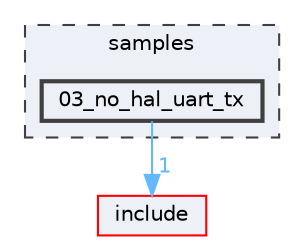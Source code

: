digraph "samples/03_no_hal_uart_tx"
{
 // LATEX_PDF_SIZE
  bgcolor="transparent";
  edge [fontname=Helvetica,fontsize=10,labelfontname=Helvetica,labelfontsize=10];
  node [fontname=Helvetica,fontsize=10,shape=box,height=0.2,width=0.4];
  compound=true
  subgraph clusterdir_6f9635d4fbfa321d4c00f29df5cd540c {
    graph [ bgcolor="#edf0f7", pencolor="grey25", label="samples", fontname=Helvetica,fontsize=10 style="filled,dashed", URL="dir_6f9635d4fbfa321d4c00f29df5cd540c.html",tooltip=""]
  dir_2605397a8a7e541cfe6761deea394259 [label="03_no_hal_uart_tx", fillcolor="#edf0f7", color="grey25", style="filled,bold", URL="dir_2605397a8a7e541cfe6761deea394259.html",tooltip=""];
  }
  dir_d44c64559bbebec7f509842c48db8b23 [label="include", fillcolor="#edf0f7", color="red", style="filled", URL="dir_d44c64559bbebec7f509842c48db8b23.html",tooltip=""];
  dir_2605397a8a7e541cfe6761deea394259->dir_d44c64559bbebec7f509842c48db8b23 [headlabel="1", labeldistance=1.5 headhref="dir_000004_000015.html" href="dir_000004_000015.html" color="steelblue1" fontcolor="steelblue1"];
}
